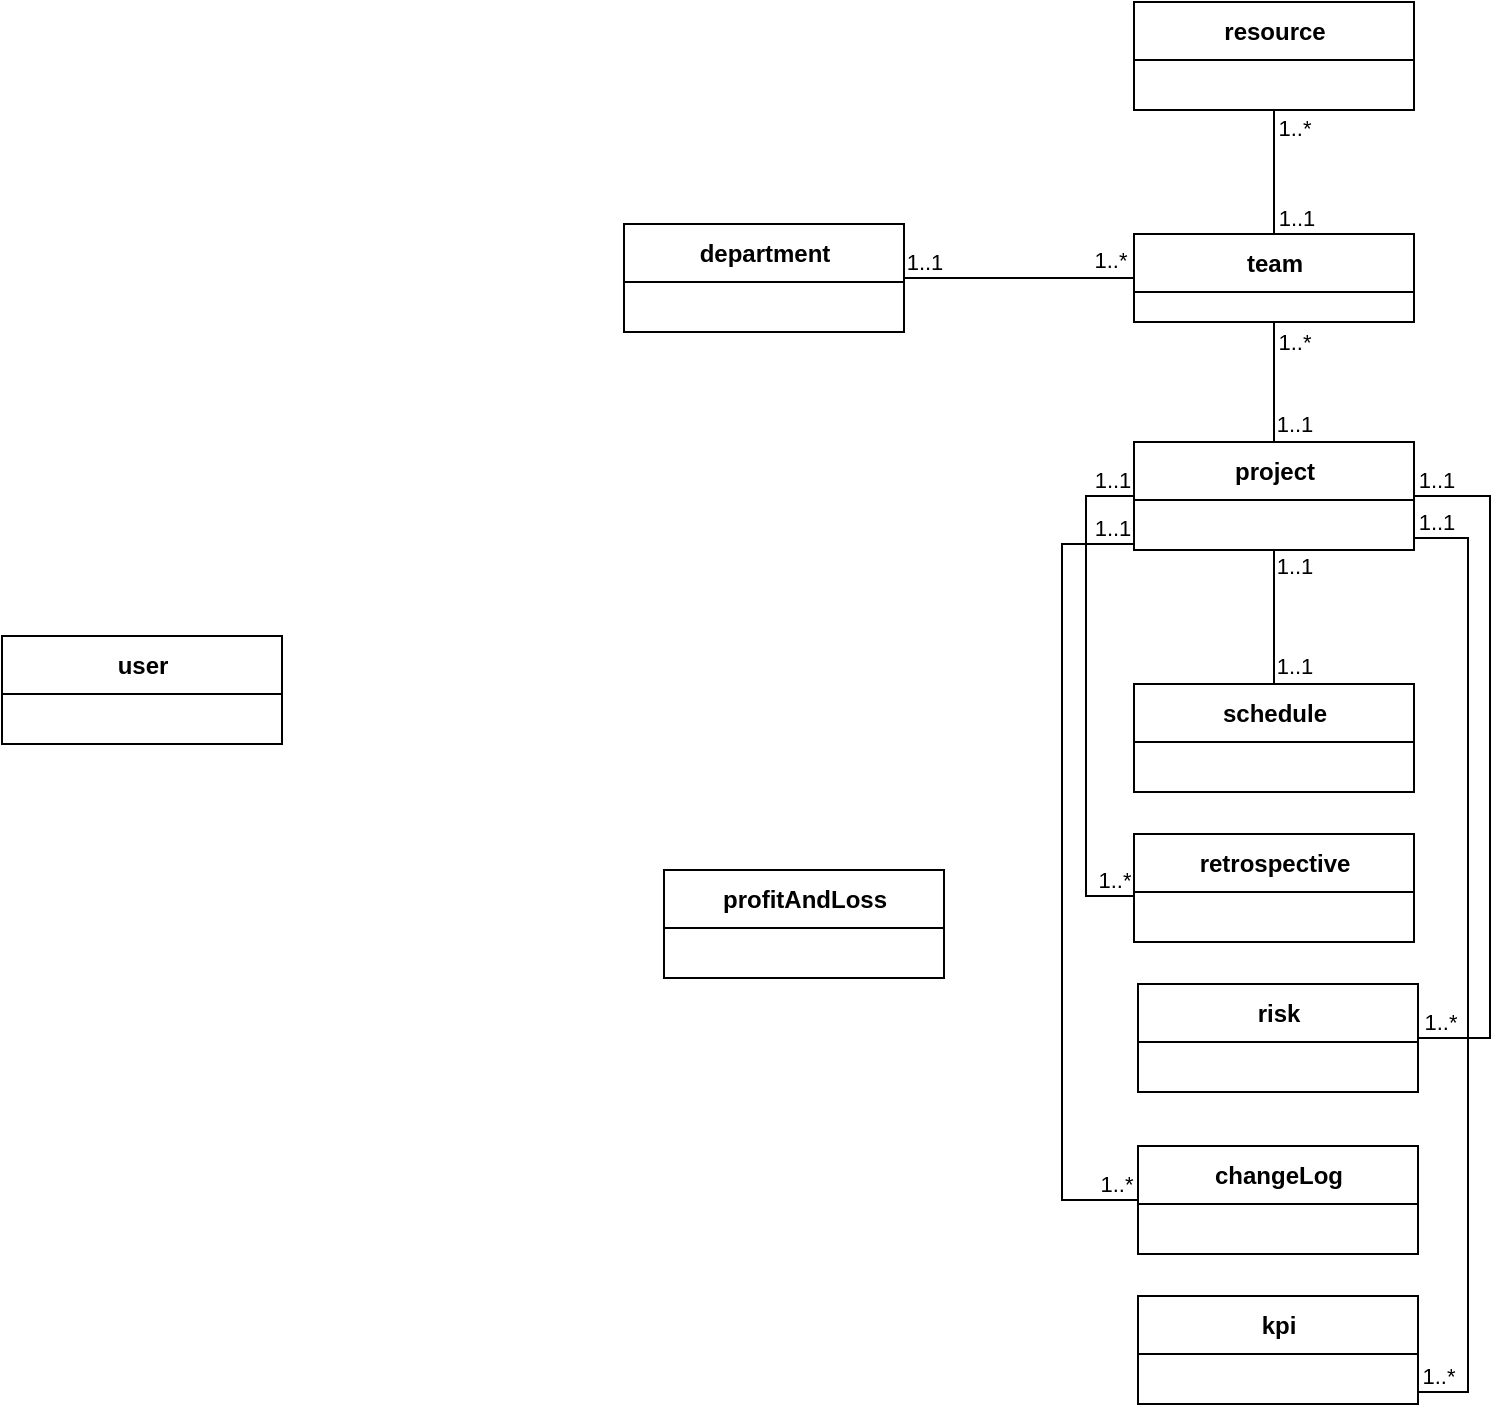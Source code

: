 <mxfile version="17.0.0" type="github">
  <diagram id="ZzxrlvWUQ_60_Tlj4p9M" name="Page-1">
    <mxGraphModel dx="2067" dy="689" grid="0" gridSize="10" guides="1" tooltips="1" connect="1" arrows="1" fold="1" page="1" pageScale="1" pageWidth="827" pageHeight="1169" background="none" math="0" shadow="0">
      <root>
        <mxCell id="0" />
        <mxCell id="1" parent="0" />
        <mxCell id="bmPnxDkmpWRlroX5KugM-35" style="edgeStyle=orthogonalEdgeStyle;shape=connector;rounded=0;orthogonalLoop=1;jettySize=auto;html=1;exitX=1;exitY=0.5;exitDx=0;exitDy=0;entryX=1;entryY=0.5;entryDx=0;entryDy=0;labelBackgroundColor=default;fontFamily=Helvetica;fontSize=11;fontColor=default;endArrow=none;endFill=0;strokeColor=default;" edge="1" parent="1" source="bmPnxDkmpWRlroX5KugM-1" target="bmPnxDkmpWRlroX5KugM-17">
          <mxGeometry relative="1" as="geometry">
            <Array as="points">
              <mxPoint x="735" y="275" />
              <mxPoint x="735" y="546" />
            </Array>
          </mxGeometry>
        </mxCell>
        <mxCell id="bmPnxDkmpWRlroX5KugM-36" value="1..*" style="edgeLabel;html=1;align=center;verticalAlign=middle;resizable=0;points=[];fontSize=11;fontFamily=Helvetica;fontColor=default;" vertex="1" connectable="0" parent="bmPnxDkmpWRlroX5KugM-35">
          <mxGeometry x="0.915" relative="1" as="geometry">
            <mxPoint x="-4" y="-8" as="offset" />
          </mxGeometry>
        </mxCell>
        <mxCell id="bmPnxDkmpWRlroX5KugM-37" value="1..1" style="edgeLabel;html=1;align=center;verticalAlign=middle;resizable=0;points=[];fontSize=11;fontFamily=Helvetica;fontColor=default;" vertex="1" connectable="0" parent="bmPnxDkmpWRlroX5KugM-35">
          <mxGeometry x="-0.963" y="1" relative="1" as="geometry">
            <mxPoint x="4" y="-7" as="offset" />
          </mxGeometry>
        </mxCell>
        <mxCell id="bmPnxDkmpWRlroX5KugM-41" style="edgeStyle=orthogonalEdgeStyle;shape=connector;rounded=0;orthogonalLoop=1;jettySize=auto;html=1;exitX=1;exitY=0.75;exitDx=0;exitDy=0;entryX=1;entryY=0.75;entryDx=0;entryDy=0;labelBackgroundColor=default;fontFamily=Helvetica;fontSize=11;fontColor=default;endArrow=none;endFill=0;strokeColor=default;" edge="1" parent="1">
          <mxGeometry relative="1" as="geometry">
            <mxPoint x="697" y="296" as="sourcePoint" />
            <mxPoint x="699" y="723" as="targetPoint" />
            <Array as="points">
              <mxPoint x="724" y="295.5" />
              <mxPoint x="724" y="723.5" />
            </Array>
          </mxGeometry>
        </mxCell>
        <mxCell id="bmPnxDkmpWRlroX5KugM-42" value="1..1" style="edgeLabel;html=1;align=center;verticalAlign=middle;resizable=0;points=[];fontSize=11;fontFamily=Helvetica;fontColor=default;" vertex="1" connectable="0" parent="bmPnxDkmpWRlroX5KugM-41">
          <mxGeometry x="-0.951" relative="1" as="geometry">
            <mxPoint x="-1" y="-8" as="offset" />
          </mxGeometry>
        </mxCell>
        <mxCell id="bmPnxDkmpWRlroX5KugM-43" value="1..*" style="edgeLabel;html=1;align=center;verticalAlign=middle;resizable=0;points=[];fontSize=11;fontFamily=Helvetica;fontColor=default;" vertex="1" connectable="0" parent="bmPnxDkmpWRlroX5KugM-41">
          <mxGeometry x="0.963" relative="1" as="geometry">
            <mxPoint x="1" y="-8" as="offset" />
          </mxGeometry>
        </mxCell>
        <mxCell id="bmPnxDkmpWRlroX5KugM-1" value="project" style="swimlane;fontStyle=1;align=center;verticalAlign=middle;childLayout=stackLayout;horizontal=1;startSize=29;horizontalStack=0;resizeParent=1;resizeParentMax=0;resizeLast=0;collapsible=0;marginBottom=0;html=1;" vertex="1" parent="1">
          <mxGeometry x="557" y="248" width="140" height="54" as="geometry" />
        </mxCell>
        <mxCell id="bmPnxDkmpWRlroX5KugM-4" value="department" style="swimlane;fontStyle=1;align=center;verticalAlign=middle;childLayout=stackLayout;horizontal=1;startSize=29;horizontalStack=0;resizeParent=1;resizeParentMax=0;resizeLast=0;collapsible=0;marginBottom=0;html=1;" vertex="1" parent="1">
          <mxGeometry x="302" y="139" width="140" height="54" as="geometry" />
        </mxCell>
        <mxCell id="bmPnxDkmpWRlroX5KugM-5" value="user" style="swimlane;fontStyle=1;align=center;verticalAlign=middle;childLayout=stackLayout;horizontal=1;startSize=29;horizontalStack=0;resizeParent=1;resizeParentMax=0;resizeLast=0;collapsible=0;marginBottom=0;html=1;" vertex="1" parent="1">
          <mxGeometry x="-9" y="345" width="140" height="54" as="geometry" />
        </mxCell>
        <mxCell id="bmPnxDkmpWRlroX5KugM-47" style="edgeStyle=orthogonalEdgeStyle;shape=connector;rounded=0;orthogonalLoop=1;jettySize=auto;html=1;exitX=0.5;exitY=1;exitDx=0;exitDy=0;entryX=0.5;entryY=0;entryDx=0;entryDy=0;labelBackgroundColor=default;fontFamily=Helvetica;fontSize=11;fontColor=default;endArrow=none;endFill=0;strokeColor=default;" edge="1" parent="1" source="bmPnxDkmpWRlroX5KugM-7" target="bmPnxDkmpWRlroX5KugM-8">
          <mxGeometry relative="1" as="geometry" />
        </mxCell>
        <mxCell id="bmPnxDkmpWRlroX5KugM-48" value="1..*" style="edgeLabel;html=1;align=center;verticalAlign=middle;resizable=0;points=[];fontSize=11;fontFamily=Helvetica;fontColor=default;" vertex="1" connectable="0" parent="bmPnxDkmpWRlroX5KugM-47">
          <mxGeometry x="-0.73" relative="1" as="geometry">
            <mxPoint x="10" as="offset" />
          </mxGeometry>
        </mxCell>
        <mxCell id="bmPnxDkmpWRlroX5KugM-49" value="1..1" style="edgeLabel;html=1;align=center;verticalAlign=middle;resizable=0;points=[];fontSize=11;fontFamily=Helvetica;fontColor=default;" vertex="1" connectable="0" parent="bmPnxDkmpWRlroX5KugM-47">
          <mxGeometry x="0.731" relative="1" as="geometry">
            <mxPoint x="11" as="offset" />
          </mxGeometry>
        </mxCell>
        <mxCell id="bmPnxDkmpWRlroX5KugM-7" value="resource" style="swimlane;fontStyle=1;align=center;verticalAlign=middle;childLayout=stackLayout;horizontal=1;startSize=29;horizontalStack=0;resizeParent=1;resizeParentMax=0;resizeLast=0;collapsible=0;marginBottom=0;html=1;" vertex="1" parent="1">
          <mxGeometry x="557" y="28" width="140" height="54" as="geometry" />
        </mxCell>
        <mxCell id="bmPnxDkmpWRlroX5KugM-26" style="edgeStyle=none;rounded=0;orthogonalLoop=1;jettySize=auto;html=1;exitX=0.5;exitY=1;exitDx=0;exitDy=0;endArrow=none;endFill=0;" edge="1" parent="1" source="bmPnxDkmpWRlroX5KugM-8" target="bmPnxDkmpWRlroX5KugM-1">
          <mxGeometry relative="1" as="geometry" />
        </mxCell>
        <mxCell id="bmPnxDkmpWRlroX5KugM-27" value="1..1" style="edgeLabel;html=1;align=center;verticalAlign=middle;resizable=0;points=[];fontSize=11;fontFamily=Helvetica;fontColor=default;" vertex="1" connectable="0" parent="bmPnxDkmpWRlroX5KugM-26">
          <mxGeometry x="0.839" relative="1" as="geometry">
            <mxPoint x="10" y="-4" as="offset" />
          </mxGeometry>
        </mxCell>
        <mxCell id="bmPnxDkmpWRlroX5KugM-28" value="1..*" style="edgeLabel;html=1;align=center;verticalAlign=middle;resizable=0;points=[];fontSize=11;fontFamily=Helvetica;fontColor=default;" vertex="1" connectable="0" parent="bmPnxDkmpWRlroX5KugM-26">
          <mxGeometry x="-0.724" relative="1" as="geometry">
            <mxPoint x="10" y="1" as="offset" />
          </mxGeometry>
        </mxCell>
        <mxCell id="bmPnxDkmpWRlroX5KugM-44" style="edgeStyle=orthogonalEdgeStyle;shape=connector;rounded=0;orthogonalLoop=1;jettySize=auto;html=1;exitX=0;exitY=0.5;exitDx=0;exitDy=0;entryX=1;entryY=0.5;entryDx=0;entryDy=0;labelBackgroundColor=default;fontFamily=Helvetica;fontSize=11;fontColor=default;endArrow=none;endFill=0;strokeColor=default;" edge="1" parent="1" source="bmPnxDkmpWRlroX5KugM-8" target="bmPnxDkmpWRlroX5KugM-4">
          <mxGeometry relative="1" as="geometry" />
        </mxCell>
        <mxCell id="bmPnxDkmpWRlroX5KugM-45" value="1..*" style="edgeLabel;html=1;align=center;verticalAlign=middle;resizable=0;points=[];fontSize=11;fontFamily=Helvetica;fontColor=default;" vertex="1" connectable="0" parent="bmPnxDkmpWRlroX5KugM-44">
          <mxGeometry x="-0.855" y="-1" relative="1" as="geometry">
            <mxPoint x="-4" y="-8" as="offset" />
          </mxGeometry>
        </mxCell>
        <mxCell id="bmPnxDkmpWRlroX5KugM-46" value="1..1" style="edgeLabel;html=1;align=center;verticalAlign=middle;resizable=0;points=[];fontSize=11;fontFamily=Helvetica;fontColor=default;" vertex="1" connectable="0" parent="bmPnxDkmpWRlroX5KugM-44">
          <mxGeometry x="0.859" relative="1" as="geometry">
            <mxPoint x="2" y="-8" as="offset" />
          </mxGeometry>
        </mxCell>
        <mxCell id="bmPnxDkmpWRlroX5KugM-8" value="team" style="swimlane;fontStyle=1;align=center;verticalAlign=middle;childLayout=stackLayout;horizontal=1;startSize=29;horizontalStack=0;resizeParent=1;resizeParentMax=0;resizeLast=0;collapsible=0;marginBottom=0;html=1;" vertex="1" parent="1">
          <mxGeometry x="557" y="144" width="140" height="44" as="geometry" />
        </mxCell>
        <mxCell id="bmPnxDkmpWRlroX5KugM-9" value="kpi" style="swimlane;fontStyle=1;align=center;verticalAlign=middle;childLayout=stackLayout;horizontal=1;startSize=29;horizontalStack=0;resizeParent=1;resizeParentMax=0;resizeLast=0;collapsible=0;marginBottom=0;html=1;" vertex="1" parent="1">
          <mxGeometry x="559" y="675" width="140" height="54" as="geometry" />
        </mxCell>
        <mxCell id="bmPnxDkmpWRlroX5KugM-10" value="profitAndLoss" style="swimlane;fontStyle=1;align=center;verticalAlign=middle;childLayout=stackLayout;horizontal=1;startSize=29;horizontalStack=0;resizeParent=1;resizeParentMax=0;resizeLast=0;collapsible=0;marginBottom=0;html=1;" vertex="1" parent="1">
          <mxGeometry x="322" y="462" width="140" height="54" as="geometry" />
        </mxCell>
        <mxCell id="bmPnxDkmpWRlroX5KugM-29" style="edgeStyle=orthogonalEdgeStyle;shape=connector;rounded=0;orthogonalLoop=1;jettySize=auto;html=1;exitX=0.5;exitY=0;exitDx=0;exitDy=0;entryX=0.5;entryY=1;entryDx=0;entryDy=0;labelBackgroundColor=default;fontFamily=Helvetica;fontSize=11;fontColor=default;endArrow=none;endFill=0;strokeColor=default;" edge="1" parent="1" source="bmPnxDkmpWRlroX5KugM-14" target="bmPnxDkmpWRlroX5KugM-1">
          <mxGeometry relative="1" as="geometry" />
        </mxCell>
        <mxCell id="bmPnxDkmpWRlroX5KugM-30" value="1..1" style="edgeLabel;html=1;align=center;verticalAlign=middle;resizable=0;points=[];fontSize=11;fontFamily=Helvetica;fontColor=default;" vertex="1" connectable="0" parent="bmPnxDkmpWRlroX5KugM-29">
          <mxGeometry x="0.78" y="-2" relative="1" as="geometry">
            <mxPoint x="8" as="offset" />
          </mxGeometry>
        </mxCell>
        <mxCell id="bmPnxDkmpWRlroX5KugM-31" value="1..1" style="edgeLabel;html=1;align=center;verticalAlign=middle;resizable=0;points=[];fontSize=11;fontFamily=Helvetica;fontColor=default;" vertex="1" connectable="0" parent="bmPnxDkmpWRlroX5KugM-29">
          <mxGeometry x="-0.685" relative="1" as="geometry">
            <mxPoint x="10" y="1" as="offset" />
          </mxGeometry>
        </mxCell>
        <mxCell id="bmPnxDkmpWRlroX5KugM-14" value="&lt;span style=&quot;text-align: left;&quot;&gt;schedule&lt;/span&gt;" style="swimlane;fontStyle=1;align=center;verticalAlign=middle;childLayout=stackLayout;horizontal=1;startSize=29;horizontalStack=0;resizeParent=1;resizeParentMax=0;resizeLast=0;collapsible=0;marginBottom=0;html=1;shadow=0;" vertex="1" parent="1">
          <mxGeometry x="557" y="369" width="140" height="54" as="geometry" />
        </mxCell>
        <mxCell id="bmPnxDkmpWRlroX5KugM-17" value="&lt;span style=&quot;text-align: left&quot;&gt;risk&lt;/span&gt;" style="swimlane;fontStyle=1;align=center;verticalAlign=middle;childLayout=stackLayout;horizontal=1;startSize=29;horizontalStack=0;resizeParent=1;resizeParentMax=0;resizeLast=0;collapsible=0;marginBottom=0;html=1;shadow=0;" vertex="1" parent="1">
          <mxGeometry x="559" y="519" width="140" height="54" as="geometry" />
        </mxCell>
        <mxCell id="bmPnxDkmpWRlroX5KugM-38" style="edgeStyle=orthogonalEdgeStyle;shape=connector;rounded=0;orthogonalLoop=1;jettySize=auto;html=1;exitX=0;exitY=0.5;exitDx=0;exitDy=0;entryX=0;entryY=0.75;entryDx=0;entryDy=0;labelBackgroundColor=default;fontFamily=Helvetica;fontSize=11;fontColor=default;endArrow=none;endFill=0;strokeColor=default;" edge="1" parent="1" source="bmPnxDkmpWRlroX5KugM-18" target="bmPnxDkmpWRlroX5KugM-1">
          <mxGeometry relative="1" as="geometry">
            <Array as="points">
              <mxPoint x="521" y="627" />
              <mxPoint x="521" y="299" />
              <mxPoint x="557" y="299" />
            </Array>
          </mxGeometry>
        </mxCell>
        <mxCell id="bmPnxDkmpWRlroX5KugM-39" value="1..1" style="edgeLabel;html=1;align=center;verticalAlign=middle;resizable=0;points=[];fontSize=11;fontFamily=Helvetica;fontColor=default;" vertex="1" connectable="0" parent="bmPnxDkmpWRlroX5KugM-38">
          <mxGeometry x="0.909" y="-1" relative="1" as="geometry">
            <mxPoint x="-3" y="-9" as="offset" />
          </mxGeometry>
        </mxCell>
        <mxCell id="bmPnxDkmpWRlroX5KugM-40" value="1..*" style="edgeLabel;html=1;align=center;verticalAlign=middle;resizable=0;points=[];fontSize=11;fontFamily=Helvetica;fontColor=default;" vertex="1" connectable="0" parent="bmPnxDkmpWRlroX5KugM-38">
          <mxGeometry x="-0.963" y="-1" relative="1" as="geometry">
            <mxPoint x="-4" y="-7" as="offset" />
          </mxGeometry>
        </mxCell>
        <mxCell id="bmPnxDkmpWRlroX5KugM-18" value="&lt;span style=&quot;text-align: left&quot;&gt;changeLog&lt;/span&gt;" style="swimlane;fontStyle=1;align=center;verticalAlign=middle;childLayout=stackLayout;horizontal=1;startSize=29;horizontalStack=0;resizeParent=1;resizeParentMax=0;resizeLast=0;collapsible=0;marginBottom=0;html=1;shadow=0;" vertex="1" parent="1">
          <mxGeometry x="559" y="600" width="140" height="54" as="geometry" />
        </mxCell>
        <mxCell id="bmPnxDkmpWRlroX5KugM-32" style="edgeStyle=orthogonalEdgeStyle;shape=connector;rounded=0;orthogonalLoop=1;jettySize=auto;html=1;exitX=0;exitY=0.5;exitDx=0;exitDy=0;entryX=0;entryY=0.5;entryDx=0;entryDy=0;labelBackgroundColor=default;fontFamily=Helvetica;fontSize=11;fontColor=default;endArrow=none;endFill=0;strokeColor=default;" edge="1" parent="1" source="bmPnxDkmpWRlroX5KugM-19" target="bmPnxDkmpWRlroX5KugM-1">
          <mxGeometry relative="1" as="geometry">
            <Array as="points">
              <mxPoint x="557" y="475" />
              <mxPoint x="533" y="475" />
              <mxPoint x="533" y="275" />
            </Array>
          </mxGeometry>
        </mxCell>
        <mxCell id="bmPnxDkmpWRlroX5KugM-33" value="1..*" style="edgeLabel;html=1;align=center;verticalAlign=middle;resizable=0;points=[];fontSize=11;fontFamily=Helvetica;fontColor=default;" vertex="1" connectable="0" parent="bmPnxDkmpWRlroX5KugM-32">
          <mxGeometry x="-0.908" relative="1" as="geometry">
            <mxPoint x="-3" y="-8" as="offset" />
          </mxGeometry>
        </mxCell>
        <mxCell id="bmPnxDkmpWRlroX5KugM-34" value="1..1" style="edgeLabel;html=1;align=center;verticalAlign=middle;resizable=0;points=[];fontSize=11;fontFamily=Helvetica;fontColor=default;" vertex="1" connectable="0" parent="bmPnxDkmpWRlroX5KugM-32">
          <mxGeometry x="0.942" y="1" relative="1" as="geometry">
            <mxPoint x="-4" y="-7" as="offset" />
          </mxGeometry>
        </mxCell>
        <mxCell id="bmPnxDkmpWRlroX5KugM-19" value="&lt;span style=&quot;text-align: left&quot;&gt;retrospective&lt;/span&gt;" style="swimlane;fontStyle=1;align=center;verticalAlign=middle;childLayout=stackLayout;horizontal=1;startSize=29;horizontalStack=0;resizeParent=1;resizeParentMax=0;resizeLast=0;collapsible=0;marginBottom=0;html=1;shadow=0;" vertex="1" parent="1">
          <mxGeometry x="557" y="444" width="140" height="54" as="geometry" />
        </mxCell>
      </root>
    </mxGraphModel>
  </diagram>
</mxfile>
